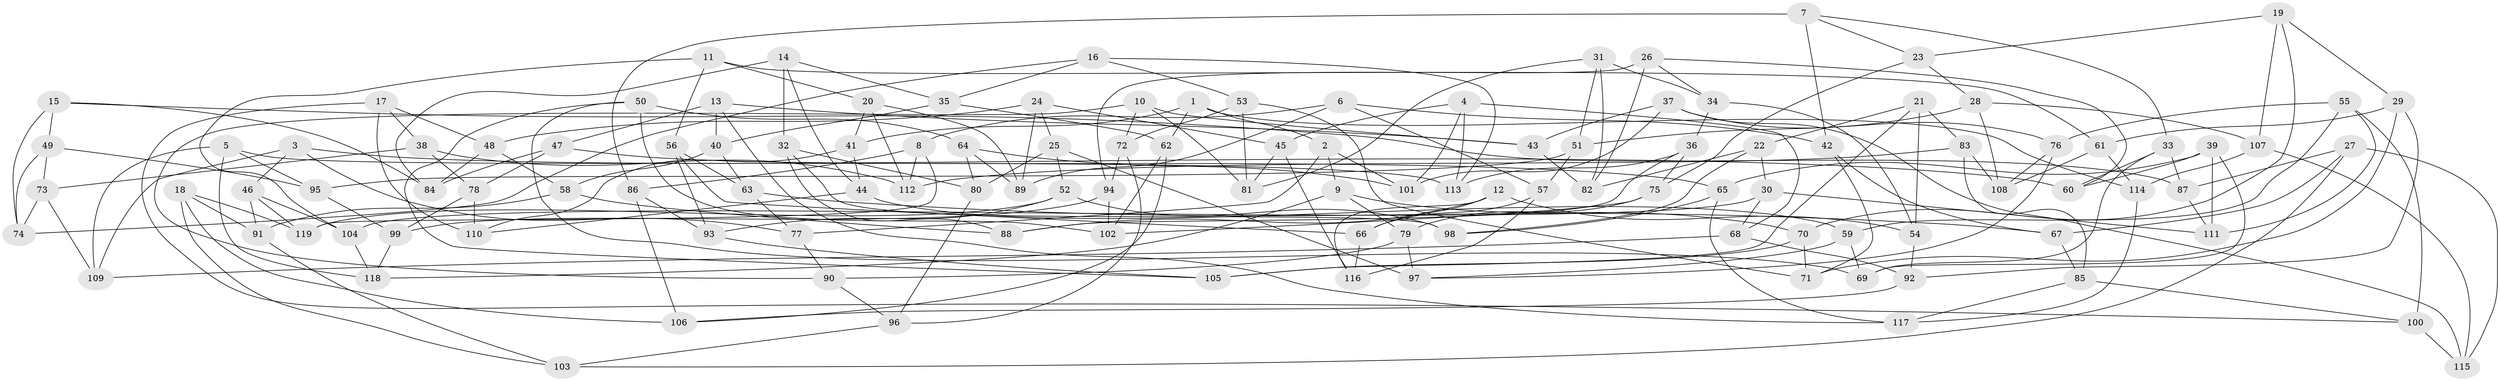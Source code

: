 // Generated by graph-tools (version 1.1) at 2025/11/02/27/25 16:11:45]
// undirected, 119 vertices, 238 edges
graph export_dot {
graph [start="1"]
  node [color=gray90,style=filled];
  1;
  2;
  3;
  4;
  5;
  6;
  7;
  8;
  9;
  10;
  11;
  12;
  13;
  14;
  15;
  16;
  17;
  18;
  19;
  20;
  21;
  22;
  23;
  24;
  25;
  26;
  27;
  28;
  29;
  30;
  31;
  32;
  33;
  34;
  35;
  36;
  37;
  38;
  39;
  40;
  41;
  42;
  43;
  44;
  45;
  46;
  47;
  48;
  49;
  50;
  51;
  52;
  53;
  54;
  55;
  56;
  57;
  58;
  59;
  60;
  61;
  62;
  63;
  64;
  65;
  66;
  67;
  68;
  69;
  70;
  71;
  72;
  73;
  74;
  75;
  76;
  77;
  78;
  79;
  80;
  81;
  82;
  83;
  84;
  85;
  86;
  87;
  88;
  89;
  90;
  91;
  92;
  93;
  94;
  95;
  96;
  97;
  98;
  99;
  100;
  101;
  102;
  103;
  104;
  105;
  106;
  107;
  108;
  109;
  110;
  111;
  112;
  113;
  114;
  115;
  116;
  117;
  118;
  119;
  1 -- 114;
  1 -- 2;
  1 -- 41;
  1 -- 62;
  2 -- 101;
  2 -- 9;
  2 -- 77;
  3 -- 77;
  3 -- 46;
  3 -- 109;
  3 -- 60;
  4 -- 68;
  4 -- 113;
  4 -- 101;
  4 -- 45;
  5 -- 109;
  5 -- 118;
  5 -- 113;
  5 -- 95;
  6 -- 57;
  6 -- 89;
  6 -- 42;
  6 -- 8;
  7 -- 42;
  7 -- 23;
  7 -- 33;
  7 -- 86;
  8 -- 112;
  8 -- 119;
  8 -- 86;
  9 -- 70;
  9 -- 118;
  9 -- 79;
  10 -- 72;
  10 -- 81;
  10 -- 43;
  10 -- 90;
  11 -- 20;
  11 -- 56;
  11 -- 104;
  11 -- 61;
  12 -- 54;
  12 -- 116;
  12 -- 66;
  12 -- 88;
  13 -- 117;
  13 -- 47;
  13 -- 43;
  13 -- 40;
  14 -- 84;
  14 -- 32;
  14 -- 35;
  14 -- 44;
  15 -- 49;
  15 -- 84;
  15 -- 74;
  15 -- 87;
  16 -- 35;
  16 -- 53;
  16 -- 74;
  16 -- 113;
  17 -- 110;
  17 -- 48;
  17 -- 38;
  17 -- 100;
  18 -- 103;
  18 -- 91;
  18 -- 106;
  18 -- 119;
  19 -- 70;
  19 -- 29;
  19 -- 107;
  19 -- 23;
  20 -- 41;
  20 -- 89;
  20 -- 112;
  21 -- 83;
  21 -- 22;
  21 -- 54;
  21 -- 105;
  22 -- 30;
  22 -- 98;
  22 -- 82;
  23 -- 28;
  23 -- 75;
  24 -- 48;
  24 -- 25;
  24 -- 89;
  24 -- 45;
  25 -- 97;
  25 -- 80;
  25 -- 52;
  26 -- 60;
  26 -- 94;
  26 -- 34;
  26 -- 82;
  27 -- 115;
  27 -- 67;
  27 -- 87;
  27 -- 103;
  28 -- 51;
  28 -- 108;
  28 -- 107;
  29 -- 61;
  29 -- 92;
  29 -- 71;
  30 -- 104;
  30 -- 111;
  30 -- 68;
  31 -- 81;
  31 -- 82;
  31 -- 51;
  31 -- 34;
  32 -- 98;
  32 -- 88;
  32 -- 80;
  33 -- 60;
  33 -- 69;
  33 -- 87;
  34 -- 36;
  34 -- 54;
  35 -- 40;
  35 -- 62;
  36 -- 75;
  36 -- 113;
  36 -- 88;
  37 -- 115;
  37 -- 101;
  37 -- 43;
  37 -- 76;
  38 -- 78;
  38 -- 73;
  38 -- 112;
  39 -- 60;
  39 -- 69;
  39 -- 111;
  39 -- 65;
  40 -- 58;
  40 -- 63;
  41 -- 44;
  41 -- 110;
  42 -- 67;
  42 -- 71;
  43 -- 82;
  44 -- 59;
  44 -- 110;
  45 -- 81;
  45 -- 116;
  46 -- 104;
  46 -- 91;
  46 -- 119;
  47 -- 84;
  47 -- 78;
  47 -- 65;
  48 -- 58;
  48 -- 84;
  49 -- 73;
  49 -- 95;
  49 -- 74;
  50 -- 64;
  50 -- 105;
  50 -- 102;
  50 -- 69;
  51 -- 57;
  51 -- 95;
  52 -- 93;
  52 -- 119;
  52 -- 98;
  53 -- 81;
  53 -- 71;
  53 -- 72;
  54 -- 92;
  55 -- 100;
  55 -- 59;
  55 -- 111;
  55 -- 76;
  56 -- 93;
  56 -- 66;
  56 -- 63;
  57 -- 66;
  57 -- 116;
  58 -- 91;
  58 -- 88;
  59 -- 69;
  59 -- 97;
  61 -- 114;
  61 -- 108;
  62 -- 102;
  62 -- 106;
  63 -- 77;
  63 -- 67;
  64 -- 101;
  64 -- 80;
  64 -- 89;
  65 -- 117;
  65 -- 98;
  66 -- 116;
  67 -- 85;
  68 -- 109;
  68 -- 92;
  70 -- 105;
  70 -- 71;
  72 -- 96;
  72 -- 94;
  73 -- 74;
  73 -- 109;
  75 -- 102;
  75 -- 79;
  76 -- 97;
  76 -- 108;
  77 -- 90;
  78 -- 110;
  78 -- 99;
  79 -- 97;
  79 -- 90;
  80 -- 96;
  83 -- 108;
  83 -- 112;
  83 -- 85;
  85 -- 100;
  85 -- 117;
  86 -- 106;
  86 -- 93;
  87 -- 111;
  90 -- 96;
  91 -- 103;
  92 -- 106;
  93 -- 105;
  94 -- 99;
  94 -- 102;
  95 -- 99;
  96 -- 103;
  99 -- 118;
  100 -- 115;
  104 -- 118;
  107 -- 114;
  107 -- 115;
  114 -- 117;
}

